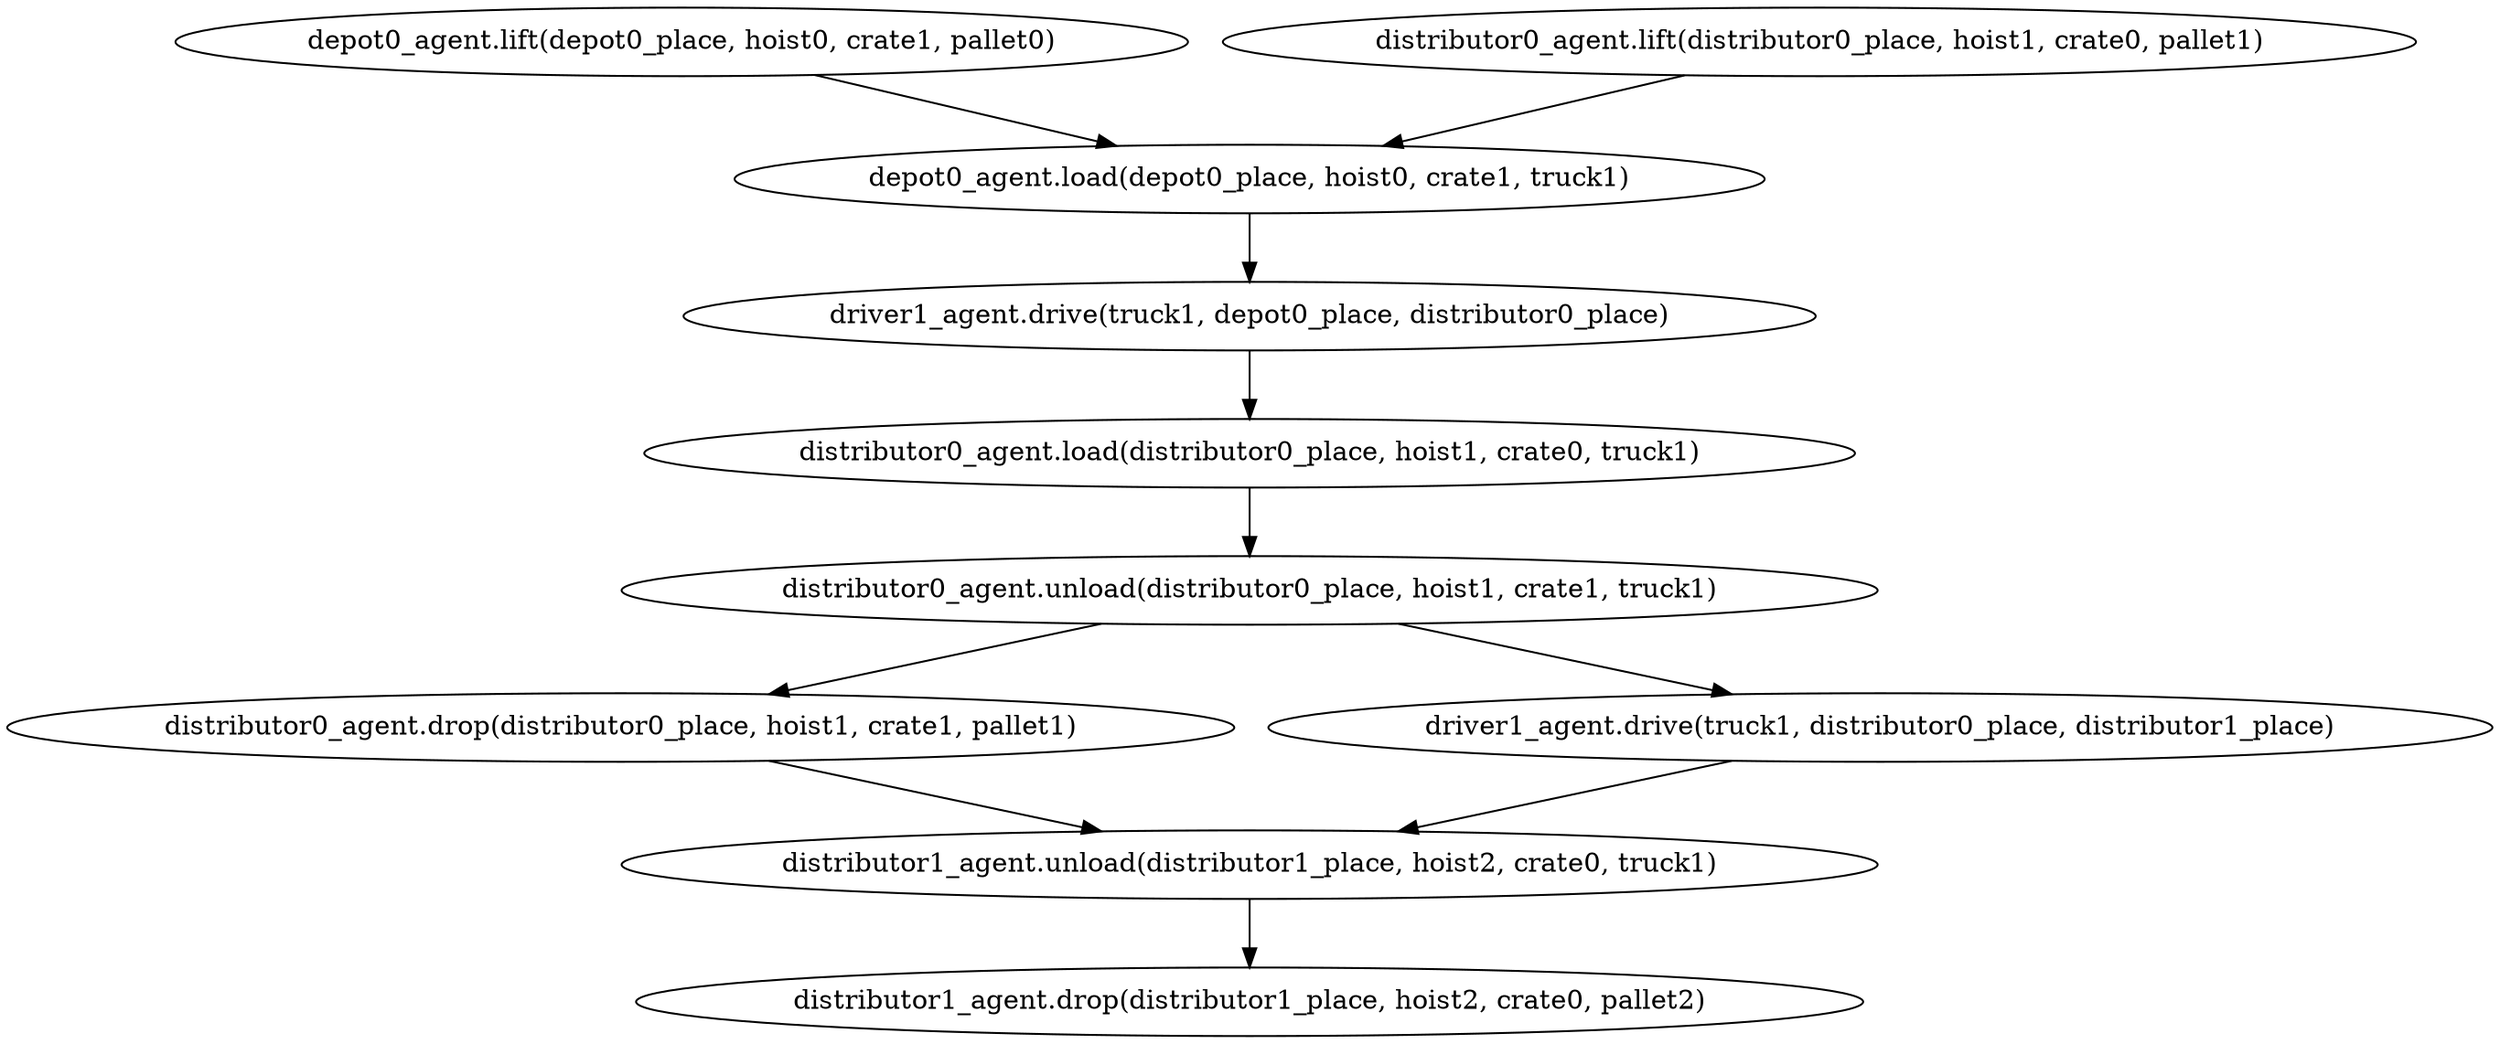 digraph {
	"depot0_agent.lift(depot0_place, hoist0, crate1, pallet0)" -> "depot0_agent.load(depot0_place, hoist0, crate1, truck1)"
	"distributor0_agent.lift(distributor0_place, hoist1, crate0, pallet1)" -> "depot0_agent.load(depot0_place, hoist0, crate1, truck1)"
	"depot0_agent.load(depot0_place, hoist0, crate1, truck1)" -> "driver1_agent.drive(truck1, depot0_place, distributor0_place)"
	"driver1_agent.drive(truck1, depot0_place, distributor0_place)" -> "distributor0_agent.load(distributor0_place, hoist1, crate0, truck1)"
	"distributor0_agent.load(distributor0_place, hoist1, crate0, truck1)" -> "distributor0_agent.unload(distributor0_place, hoist1, crate1, truck1)"
	"distributor0_agent.unload(distributor0_place, hoist1, crate1, truck1)" -> "distributor0_agent.drop(distributor0_place, hoist1, crate1, pallet1)"
	"distributor0_agent.unload(distributor0_place, hoist1, crate1, truck1)" -> "driver1_agent.drive(truck1, distributor0_place, distributor1_place)"
	"distributor0_agent.drop(distributor0_place, hoist1, crate1, pallet1)" -> "distributor1_agent.unload(distributor1_place, hoist2, crate0, truck1)"
	"driver1_agent.drive(truck1, distributor0_place, distributor1_place)" -> "distributor1_agent.unload(distributor1_place, hoist2, crate0, truck1)"
	"distributor1_agent.unload(distributor1_place, hoist2, crate0, truck1)" -> "distributor1_agent.drop(distributor1_place, hoist2, crate0, pallet2)"
}